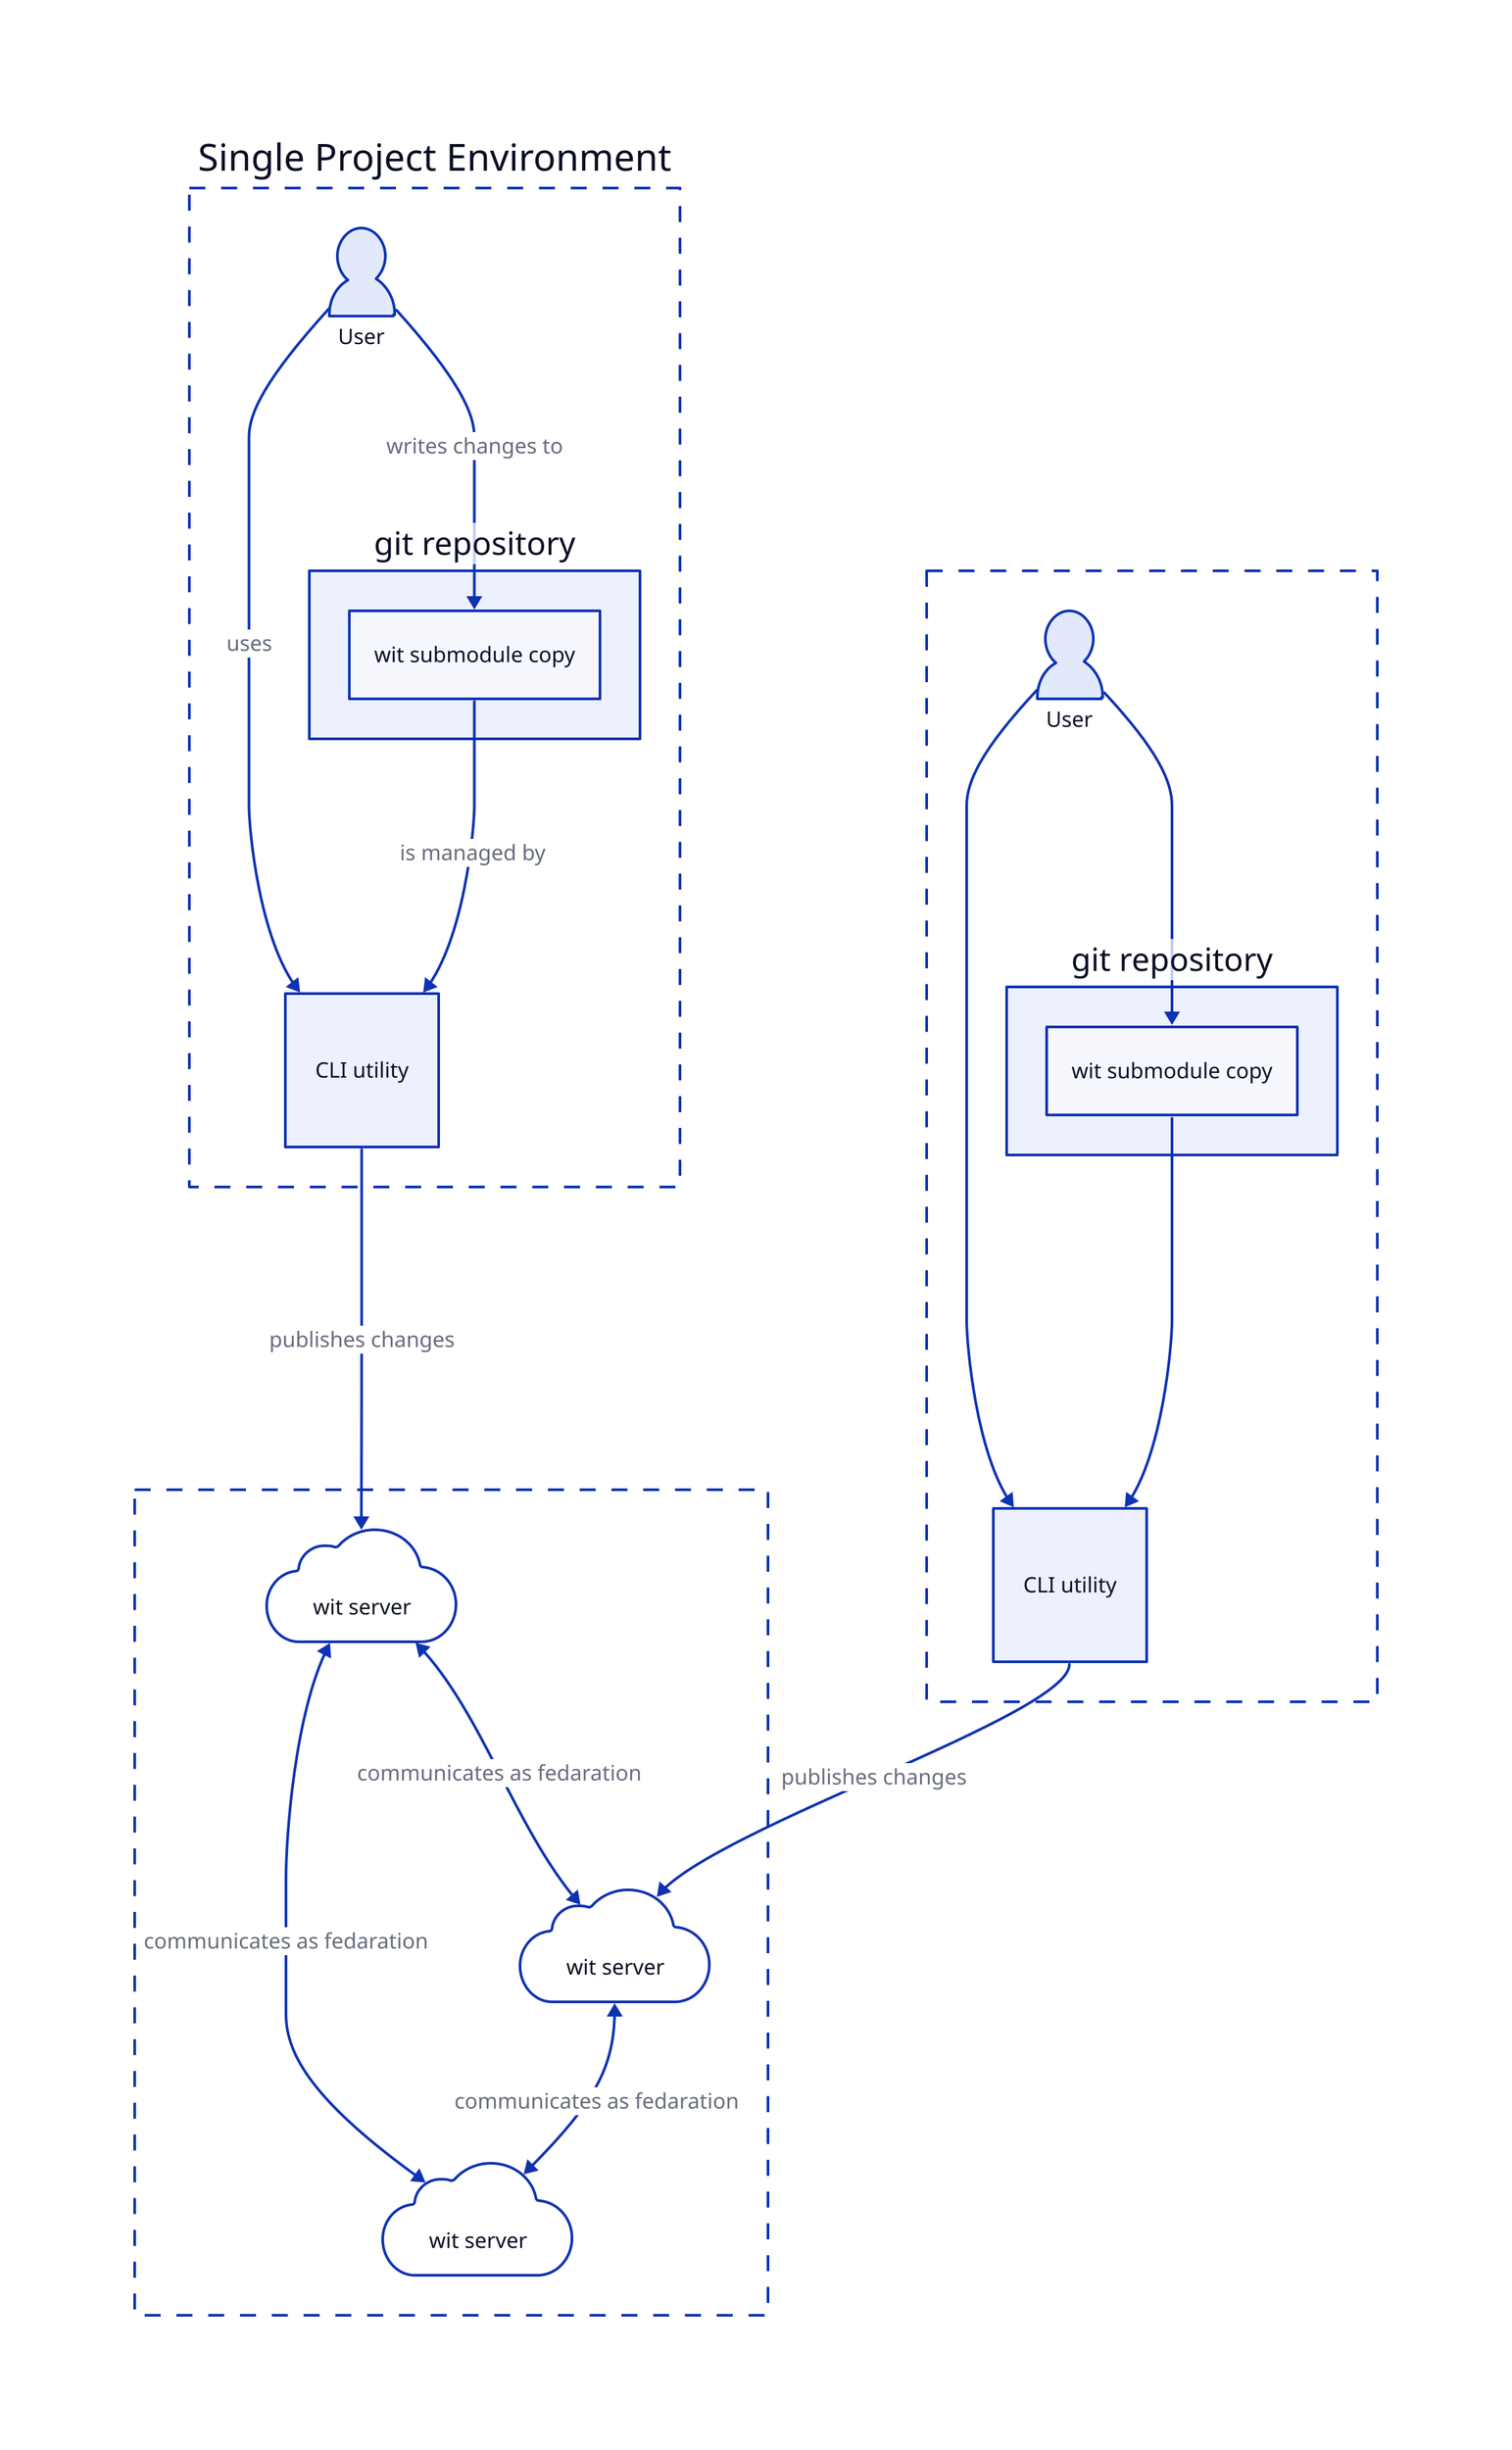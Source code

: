 devenv: Single Project Environment {
    style.fill: "#fff"
    style.stroke-dash: 6

    user: User
    user.shape: person 
            
    repo: git repository
    repo.submodule: wit submodule copy
    
    user --> repo.submodule: writes changes to

    cli: CLI utility
    cli.shape: square

    user --> cli: uses
    repo.submodule --> cli: is managed by    
}

devenv2 {
    label: ""
    
    style.fill: "#fff"
    style.stroke-dash: 6
    
    user: User
    user.shape: person 
            
    repo: git repository
    repo.submodule: wit submodule copy
    
    user --> repo.submodule

    cli: CLI utility
    cli.shape: square

    user --> cli
    repo.submodule --> cli
}

remotes: {    
    label: ""
    
    style.fill: "#fff"
    style.stroke-dash: 6
    
    remote1: wit server
    remote1.shape: cloud
    remote2: wit server
    remote2.shape: cloud
    remote3: wit server
    remote3.shape: cloud  

    remote1 <--> remote2 <--> remote3: communicates as fedaration
    remote3 <--> remote1: communicates as fedaration
}


devenv.cli --> remotes.remote1: publishes changes
devenv2.cli -> remotes.remote2: publishes changes

